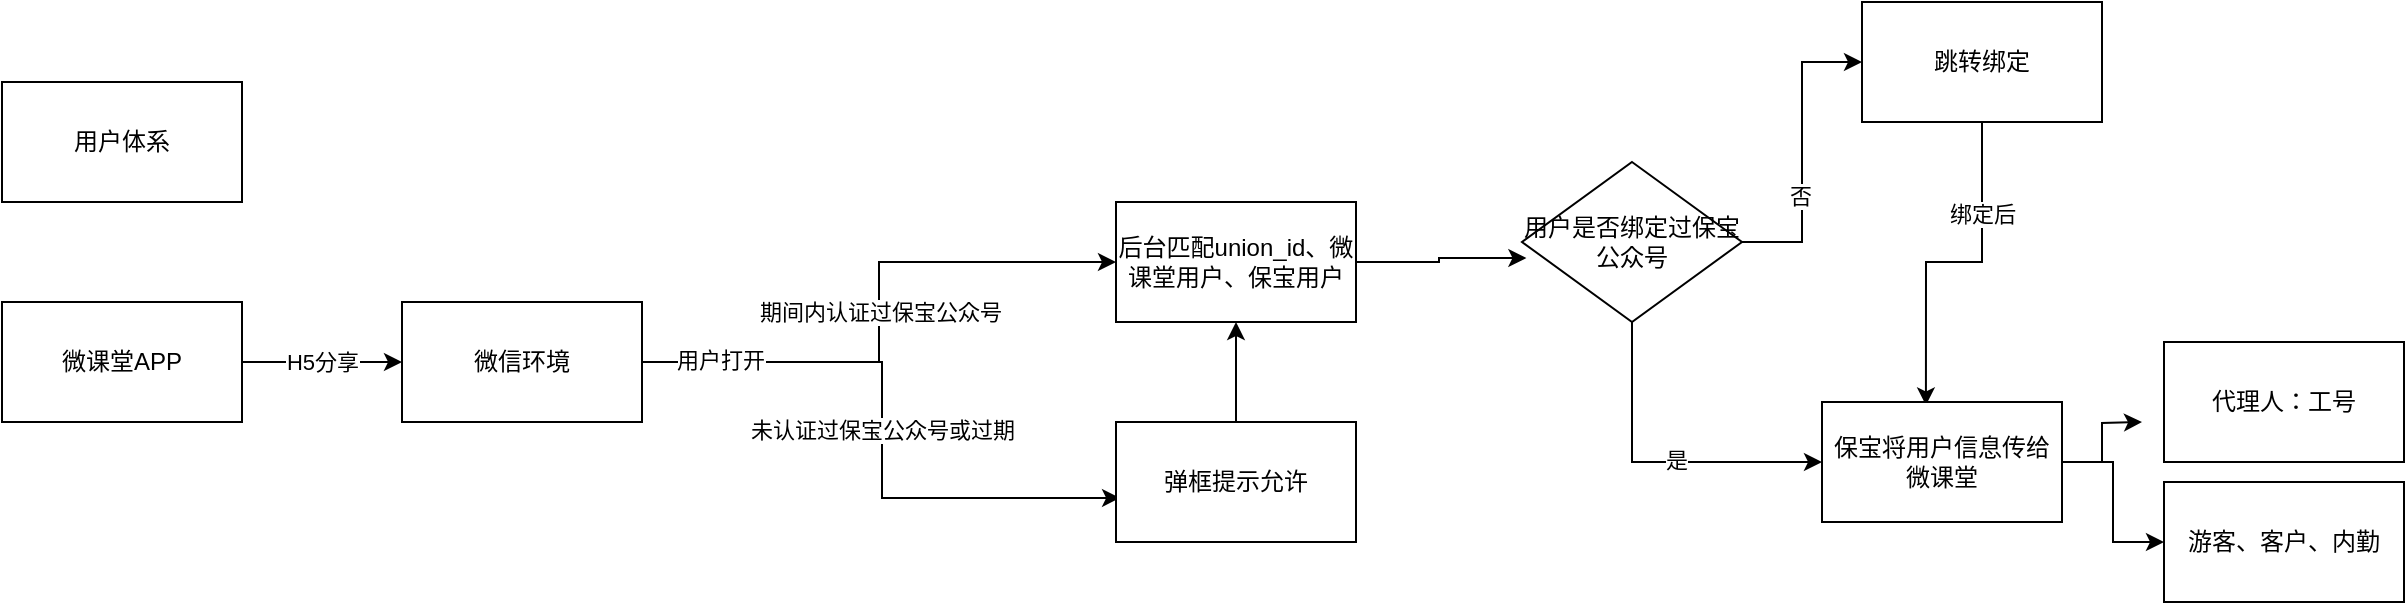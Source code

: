 <mxfile version="20.0.4" type="github">
  <diagram id="5G5pLSB4752_J3kw6D5k" name="第 1 页">
    <mxGraphModel dx="782" dy="1605" grid="1" gridSize="10" guides="1" tooltips="1" connect="1" arrows="1" fold="1" page="1" pageScale="1" pageWidth="827" pageHeight="1169" math="0" shadow="0">
      <root>
        <mxCell id="0" />
        <mxCell id="1" parent="0" />
        <mxCell id="oWquUahyqCNIXPOBKiYZ-3" value="H5分享" style="edgeStyle=orthogonalEdgeStyle;rounded=0;orthogonalLoop=1;jettySize=auto;html=1;" parent="1" source="oWquUahyqCNIXPOBKiYZ-1" target="oWquUahyqCNIXPOBKiYZ-2" edge="1">
          <mxGeometry relative="1" as="geometry" />
        </mxCell>
        <mxCell id="oWquUahyqCNIXPOBKiYZ-1" value="微课堂APP" style="rounded=0;whiteSpace=wrap;html=1;" parent="1" vertex="1">
          <mxGeometry x="100" y="120" width="120" height="60" as="geometry" />
        </mxCell>
        <mxCell id="oWquUahyqCNIXPOBKiYZ-5" value="期间内认证过保宝公众号" style="edgeStyle=orthogonalEdgeStyle;rounded=0;orthogonalLoop=1;jettySize=auto;html=1;" parent="1" source="oWquUahyqCNIXPOBKiYZ-2" target="oWquUahyqCNIXPOBKiYZ-4" edge="1">
          <mxGeometry relative="1" as="geometry" />
        </mxCell>
        <mxCell id="oWquUahyqCNIXPOBKiYZ-7" value="未认证过保宝公众号或过期" style="edgeStyle=orthogonalEdgeStyle;rounded=0;orthogonalLoop=1;jettySize=auto;html=1;entryX=0.017;entryY=0.633;entryDx=0;entryDy=0;entryPerimeter=0;" parent="1" source="oWquUahyqCNIXPOBKiYZ-2" target="oWquUahyqCNIXPOBKiYZ-6" edge="1">
          <mxGeometry relative="1" as="geometry">
            <Array as="points">
              <mxPoint x="540" y="150" />
              <mxPoint x="540" y="218" />
            </Array>
          </mxGeometry>
        </mxCell>
        <mxCell id="oWquUahyqCNIXPOBKiYZ-8" value="用户打开" style="edgeLabel;html=1;align=center;verticalAlign=middle;resizable=0;points=[];" parent="oWquUahyqCNIXPOBKiYZ-7" vertex="1" connectable="0">
          <mxGeometry x="-0.749" y="1" relative="1" as="geometry">
            <mxPoint as="offset" />
          </mxGeometry>
        </mxCell>
        <mxCell id="oWquUahyqCNIXPOBKiYZ-2" value="微信环境" style="rounded=0;whiteSpace=wrap;html=1;" parent="1" vertex="1">
          <mxGeometry x="300" y="120" width="120" height="60" as="geometry" />
        </mxCell>
        <mxCell id="YnJBcgPwmnJLPj58EQzc-8" style="edgeStyle=orthogonalEdgeStyle;rounded=0;orthogonalLoop=1;jettySize=auto;html=1;entryX=0.02;entryY=0.6;entryDx=0;entryDy=0;entryPerimeter=0;" edge="1" parent="1" source="oWquUahyqCNIXPOBKiYZ-4" target="YnJBcgPwmnJLPj58EQzc-6">
          <mxGeometry relative="1" as="geometry" />
        </mxCell>
        <mxCell id="oWquUahyqCNIXPOBKiYZ-4" value="后台匹配union_id、微课堂用户、保宝用户" style="whiteSpace=wrap;html=1;rounded=0;" parent="1" vertex="1">
          <mxGeometry x="657" y="70" width="120" height="60" as="geometry" />
        </mxCell>
        <mxCell id="oWquUahyqCNIXPOBKiYZ-17" value="" style="edgeStyle=orthogonalEdgeStyle;rounded=0;orthogonalLoop=1;jettySize=auto;html=1;" parent="1" source="oWquUahyqCNIXPOBKiYZ-6" target="oWquUahyqCNIXPOBKiYZ-4" edge="1">
          <mxGeometry relative="1" as="geometry" />
        </mxCell>
        <mxCell id="oWquUahyqCNIXPOBKiYZ-6" value="弹框提示允许" style="rounded=0;whiteSpace=wrap;html=1;" parent="1" vertex="1">
          <mxGeometry x="657" y="180" width="120" height="60" as="geometry" />
        </mxCell>
        <mxCell id="oWquUahyqCNIXPOBKiYZ-9" value="用户体系" style="rounded=0;whiteSpace=wrap;html=1;" parent="1" vertex="1">
          <mxGeometry x="100" y="10" width="120" height="60" as="geometry" />
        </mxCell>
        <mxCell id="YnJBcgPwmnJLPj58EQzc-1" value="代理人：工号" style="rounded=0;whiteSpace=wrap;html=1;" vertex="1" parent="1">
          <mxGeometry x="1181" y="140" width="120" height="60" as="geometry" />
        </mxCell>
        <mxCell id="YnJBcgPwmnJLPj58EQzc-2" value="游客、客户、内勤" style="rounded=0;whiteSpace=wrap;html=1;" vertex="1" parent="1">
          <mxGeometry x="1181" y="210" width="120" height="60" as="geometry" />
        </mxCell>
        <mxCell id="YnJBcgPwmnJLPj58EQzc-11" style="edgeStyle=orthogonalEdgeStyle;rounded=0;orthogonalLoop=1;jettySize=auto;html=1;entryX=0;entryY=0.5;entryDx=0;entryDy=0;" edge="1" parent="1" source="YnJBcgPwmnJLPj58EQzc-6" target="YnJBcgPwmnJLPj58EQzc-10">
          <mxGeometry relative="1" as="geometry" />
        </mxCell>
        <mxCell id="YnJBcgPwmnJLPj58EQzc-12" value="否" style="edgeLabel;html=1;align=center;verticalAlign=middle;resizable=0;points=[];" vertex="1" connectable="0" parent="YnJBcgPwmnJLPj58EQzc-11">
          <mxGeometry x="-0.293" y="1" relative="1" as="geometry">
            <mxPoint as="offset" />
          </mxGeometry>
        </mxCell>
        <mxCell id="YnJBcgPwmnJLPj58EQzc-13" style="edgeStyle=orthogonalEdgeStyle;rounded=0;orthogonalLoop=1;jettySize=auto;html=1;" edge="1" parent="1" source="YnJBcgPwmnJLPj58EQzc-6">
          <mxGeometry relative="1" as="geometry">
            <mxPoint x="1010" y="200" as="targetPoint" />
            <Array as="points">
              <mxPoint x="915" y="200" />
            </Array>
          </mxGeometry>
        </mxCell>
        <mxCell id="YnJBcgPwmnJLPj58EQzc-16" value="是" style="edgeLabel;html=1;align=center;verticalAlign=middle;resizable=0;points=[];" vertex="1" connectable="0" parent="YnJBcgPwmnJLPj58EQzc-13">
          <mxGeometry x="0.115" y="1" relative="1" as="geometry">
            <mxPoint as="offset" />
          </mxGeometry>
        </mxCell>
        <mxCell id="YnJBcgPwmnJLPj58EQzc-6" value="用户是否绑定过保宝公众号" style="rhombus;whiteSpace=wrap;html=1;" vertex="1" parent="1">
          <mxGeometry x="860" y="50" width="110" height="80" as="geometry" />
        </mxCell>
        <mxCell id="YnJBcgPwmnJLPj58EQzc-19" style="edgeStyle=orthogonalEdgeStyle;rounded=0;orthogonalLoop=1;jettySize=auto;html=1;entryX=0.433;entryY=0.028;entryDx=0;entryDy=0;entryPerimeter=0;" edge="1" parent="1" source="YnJBcgPwmnJLPj58EQzc-10" target="YnJBcgPwmnJLPj58EQzc-14">
          <mxGeometry relative="1" as="geometry" />
        </mxCell>
        <mxCell id="YnJBcgPwmnJLPj58EQzc-20" value="绑定后" style="edgeLabel;html=1;align=center;verticalAlign=middle;resizable=0;points=[];" vertex="1" connectable="0" parent="YnJBcgPwmnJLPj58EQzc-19">
          <mxGeometry x="-0.462" relative="1" as="geometry">
            <mxPoint as="offset" />
          </mxGeometry>
        </mxCell>
        <mxCell id="YnJBcgPwmnJLPj58EQzc-10" value="跳转绑定" style="rounded=0;whiteSpace=wrap;html=1;" vertex="1" parent="1">
          <mxGeometry x="1030" y="-30" width="120" height="60" as="geometry" />
        </mxCell>
        <mxCell id="YnJBcgPwmnJLPj58EQzc-17" style="edgeStyle=orthogonalEdgeStyle;rounded=0;orthogonalLoop=1;jettySize=auto;html=1;" edge="1" parent="1" source="YnJBcgPwmnJLPj58EQzc-14">
          <mxGeometry relative="1" as="geometry">
            <mxPoint x="1170" y="180" as="targetPoint" />
          </mxGeometry>
        </mxCell>
        <mxCell id="YnJBcgPwmnJLPj58EQzc-18" style="edgeStyle=orthogonalEdgeStyle;rounded=0;orthogonalLoop=1;jettySize=auto;html=1;entryX=0;entryY=0.5;entryDx=0;entryDy=0;" edge="1" parent="1" source="YnJBcgPwmnJLPj58EQzc-14" target="YnJBcgPwmnJLPj58EQzc-2">
          <mxGeometry relative="1" as="geometry" />
        </mxCell>
        <mxCell id="YnJBcgPwmnJLPj58EQzc-14" value="保宝将用户信息传给微课堂" style="rounded=0;whiteSpace=wrap;html=1;" vertex="1" parent="1">
          <mxGeometry x="1010" y="170" width="120" height="60" as="geometry" />
        </mxCell>
      </root>
    </mxGraphModel>
  </diagram>
</mxfile>
